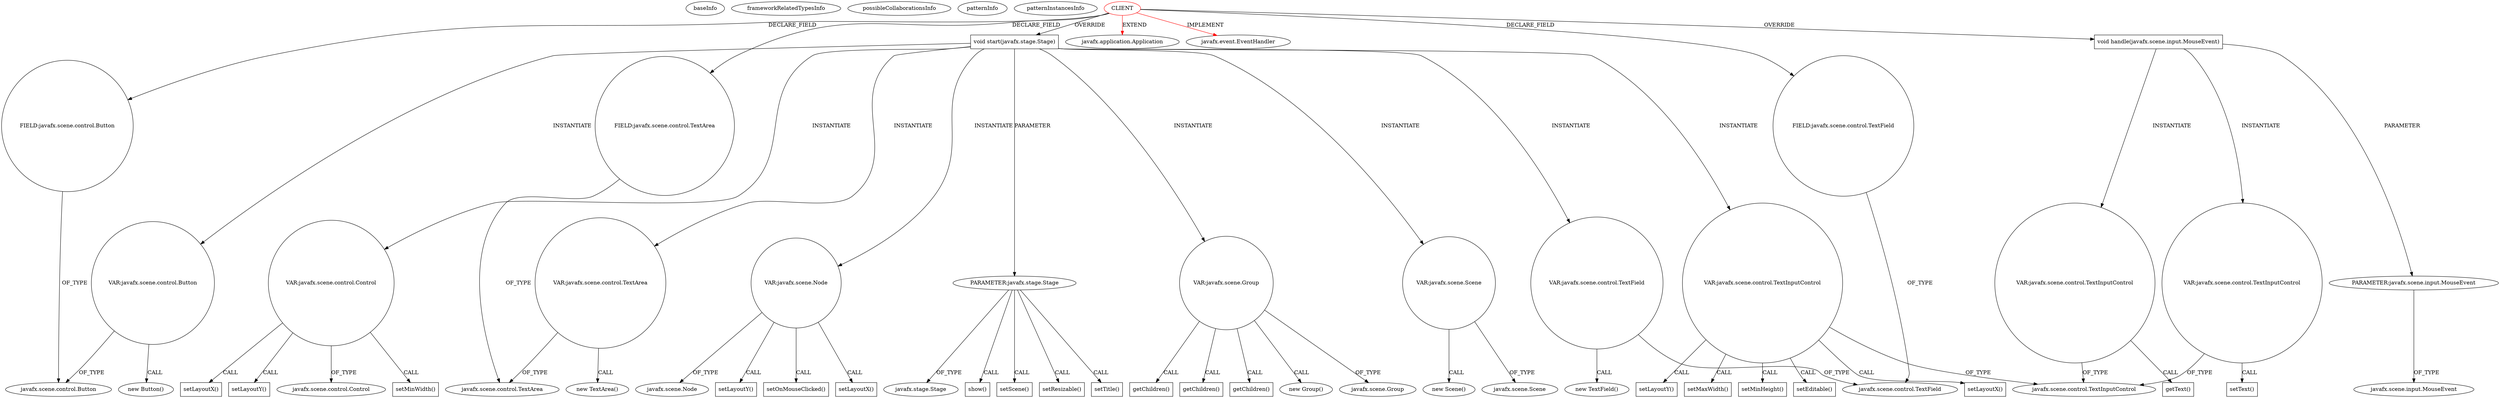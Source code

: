 digraph {
baseInfo[graphId=1018,category="pattern",isAnonymous=false,possibleRelation=false]
frameworkRelatedTypesInfo[0="javafx.event.EventHandler",1="javafx.application.Application"]
possibleCollaborationsInfo[]
patternInfo[frequency=2.0,patternRootClient=0]
patternInstancesInfo[0="SevakAvet-Cezar~/SevakAvet-Cezar/Cezar-master/src/com/sevak_avet/GUI/EncryptionFrame.java~EncryptionFrame~1204",1="SevakAvet-Cezar~/SevakAvet-Cezar/Cezar-master/src/com/sevak_avet/GUI/DecryptionFrame.java~DecryptionFrame~1205"]
8[label="javafx.scene.control.TextArea",vertexType="FRAMEWORK_CLASS_TYPE",isFrameworkType=false]
31[label="VAR:javafx.scene.control.TextArea",vertexType="VARIABLE_EXPRESION",isFrameworkType=false,shape=circle]
7[label="FIELD:javafx.scene.control.TextArea",vertexType="FIELD_DECLARATION",isFrameworkType=false,shape=circle]
0[label="CLIENT",vertexType="ROOT_CLIENT_CLASS_DECLARATION",isFrameworkType=false,color=red]
3[label="FIELD:javafx.scene.control.Button",vertexType="FIELD_DECLARATION",isFrameworkType=false,shape=circle]
9[label="void start(javafx.stage.Stage)",vertexType="OVERRIDING_METHOD_DECLARATION",isFrameworkType=false,shape=box]
10[label="PARAMETER:javafx.stage.Stage",vertexType="PARAMETER_DECLARATION",isFrameworkType=false]
13[label="VAR:javafx.scene.Group",vertexType="VARIABLE_EXPRESION",isFrameworkType=false,shape=circle]
11[label="javafx.stage.Stage",vertexType="FRAMEWORK_CLASS_TYPE",isFrameworkType=false]
63[label="show()",vertexType="INSIDE_CALL",isFrameworkType=false,shape=box]
19[label="VAR:javafx.scene.control.TextField",vertexType="VARIABLE_EXPRESION",isFrameworkType=false,shape=circle]
50[label="getChildren()",vertexType="INSIDE_CALL",isFrameworkType=false,shape=box]
22[label="getChildren()",vertexType="INSIDE_CALL",isFrameworkType=false,shape=box]
34[label="getChildren()",vertexType="INSIDE_CALL",isFrameworkType=false,shape=box]
6[label="javafx.scene.control.TextField",vertexType="FRAMEWORK_CLASS_TYPE",isFrameworkType=false]
1[label="javafx.application.Application",vertexType="FRAMEWORK_CLASS_TYPE",isFrameworkType=false]
16[label="VAR:javafx.scene.Scene",vertexType="VARIABLE_EXPRESION",isFrameworkType=false,shape=circle]
15[label="new Scene()",vertexType="CONSTRUCTOR_CALL",isFrameworkType=false]
2[label="javafx.event.EventHandler",vertexType="FRAMEWORK_INTERFACE_TYPE",isFrameworkType=false]
35[label="VAR:javafx.scene.control.TextInputControl",vertexType="VARIABLE_EXPRESION",isFrameworkType=false,shape=circle]
39[label="setMaxWidth()",vertexType="INSIDE_CALL",isFrameworkType=false,shape=box]
41[label="setMinHeight()",vertexType="INSIDE_CALL",isFrameworkType=false,shape=box]
36[label="setEditable()",vertexType="INSIDE_CALL",isFrameworkType=false,shape=box]
12[label="new Group()",vertexType="CONSTRUCTOR_CALL",isFrameworkType=false]
47[label="VAR:javafx.scene.control.Button",vertexType="VARIABLE_EXPRESION",isFrameworkType=false,shape=circle]
46[label="new Button()",vertexType="CONSTRUCTOR_CALL",isFrameworkType=false]
30[label="new TextArea()",vertexType="CONSTRUCTOR_CALL",isFrameworkType=false]
66[label="void handle(javafx.scene.input.MouseEvent)",vertexType="OVERRIDING_METHOD_DECLARATION",isFrameworkType=false,shape=box]
69[label="VAR:javafx.scene.control.TextInputControl",vertexType="VARIABLE_EXPRESION",isFrameworkType=false,shape=circle]
70[label="getText()",vertexType="INSIDE_CALL",isFrameworkType=false,shape=box]
72[label="VAR:javafx.scene.control.TextInputControl",vertexType="VARIABLE_EXPRESION",isFrameworkType=false,shape=circle]
73[label="setText()",vertexType="INSIDE_CALL",isFrameworkType=false,shape=box]
59[label="setScene()",vertexType="INSIDE_CALL",isFrameworkType=false,shape=box]
61[label="setResizable()",vertexType="INSIDE_CALL",isFrameworkType=false,shape=box]
17[label="javafx.scene.Scene",vertexType="FRAMEWORK_CLASS_TYPE",isFrameworkType=false]
4[label="javafx.scene.control.Button",vertexType="FRAMEWORK_CLASS_TYPE",isFrameworkType=false]
43[label="setLayoutX()",vertexType="INSIDE_CALL",isFrameworkType=false,shape=box]
37[label="javafx.scene.control.TextInputControl",vertexType="FRAMEWORK_CLASS_TYPE",isFrameworkType=false]
23[label="VAR:javafx.scene.control.Control",vertexType="VARIABLE_EXPRESION",isFrameworkType=false,shape=circle]
25[label="javafx.scene.control.Control",vertexType="FRAMEWORK_CLASS_TYPE",isFrameworkType=false]
24[label="setMinWidth()",vertexType="INSIDE_CALL",isFrameworkType=false,shape=box]
27[label="setLayoutX()",vertexType="INSIDE_CALL",isFrameworkType=false,shape=box]
57[label="setTitle()",vertexType="INSIDE_CALL",isFrameworkType=false,shape=box]
45[label="setLayoutY()",vertexType="INSIDE_CALL",isFrameworkType=false,shape=box]
29[label="setLayoutY()",vertexType="INSIDE_CALL",isFrameworkType=false,shape=box]
14[label="javafx.scene.Group",vertexType="FRAMEWORK_CLASS_TYPE",isFrameworkType=false]
5[label="FIELD:javafx.scene.control.TextField",vertexType="FIELD_DECLARATION",isFrameworkType=false,shape=circle]
18[label="new TextField()",vertexType="CONSTRUCTOR_CALL",isFrameworkType=false]
67[label="PARAMETER:javafx.scene.input.MouseEvent",vertexType="PARAMETER_DECLARATION",isFrameworkType=false]
68[label="javafx.scene.input.MouseEvent",vertexType="FRAMEWORK_CLASS_TYPE",isFrameworkType=false]
51[label="VAR:javafx.scene.Node",vertexType="VARIABLE_EXPRESION",isFrameworkType=false,shape=circle]
65[label="setOnMouseClicked()",vertexType="INSIDE_CALL",isFrameworkType=false,shape=box]
52[label="setLayoutX()",vertexType="INSIDE_CALL",isFrameworkType=false,shape=box]
53[label="javafx.scene.Node",vertexType="FRAMEWORK_CLASS_TYPE",isFrameworkType=false]
55[label="setLayoutY()",vertexType="INSIDE_CALL",isFrameworkType=false,shape=box]
69->70[label="CALL"]
51->53[label="OF_TYPE"]
9->31[label="INSTANTIATE"]
13->12[label="CALL"]
9->23[label="INSTANTIATE"]
0->3[label="DECLARE_FIELD"]
13->22[label="CALL"]
35->45[label="CALL"]
23->24[label="CALL"]
23->25[label="OF_TYPE"]
9->10[label="PARAMETER"]
9->19[label="INSTANTIATE"]
0->66[label="OVERRIDE"]
19->6[label="OF_TYPE"]
5->6[label="OF_TYPE"]
3->4[label="OF_TYPE"]
19->18[label="CALL"]
35->39[label="CALL"]
23->29[label="CALL"]
13->34[label="CALL"]
66->67[label="PARAMETER"]
35->43[label="CALL"]
10->11[label="OF_TYPE"]
47->46[label="CALL"]
51->65[label="CALL"]
9->13[label="INSTANTIATE"]
47->4[label="OF_TYPE"]
31->8[label="OF_TYPE"]
13->50[label="CALL"]
0->5[label="DECLARE_FIELD"]
35->37[label="OF_TYPE"]
35->36[label="CALL"]
23->27[label="CALL"]
0->2[label="IMPLEMENT",color=red]
10->63[label="CALL"]
0->1[label="EXTEND",color=red]
67->68[label="OF_TYPE"]
9->16[label="INSTANTIATE"]
31->30[label="CALL"]
35->41[label="CALL"]
69->37[label="OF_TYPE"]
10->61[label="CALL"]
16->17[label="OF_TYPE"]
9->35[label="INSTANTIATE"]
51->52[label="CALL"]
9->47[label="INSTANTIATE"]
9->51[label="INSTANTIATE"]
72->73[label="CALL"]
13->14[label="OF_TYPE"]
72->37[label="OF_TYPE"]
10->57[label="CALL"]
0->7[label="DECLARE_FIELD"]
66->69[label="INSTANTIATE"]
66->72[label="INSTANTIATE"]
16->15[label="CALL"]
51->55[label="CALL"]
10->59[label="CALL"]
7->8[label="OF_TYPE"]
0->9[label="OVERRIDE"]
}
